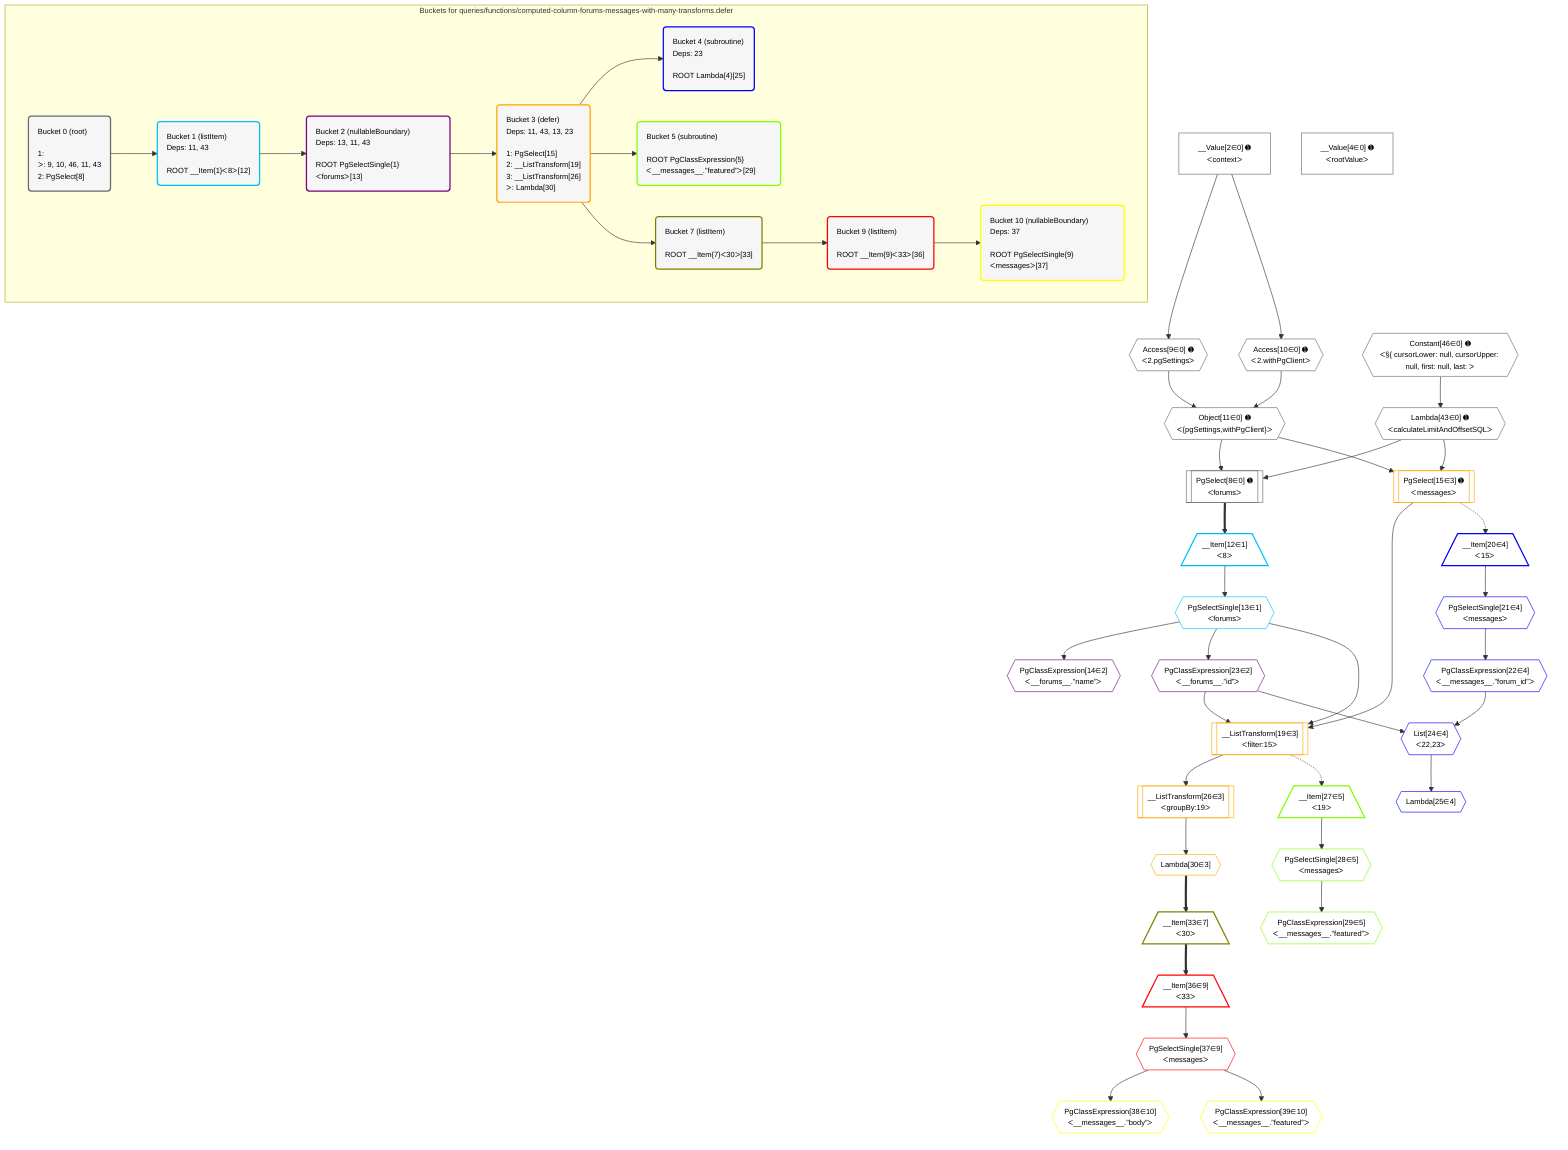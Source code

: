 %%{init: {'themeVariables': { 'fontSize': '12px'}}}%%
graph TD
    classDef path fill:#eee,stroke:#000,color:#000
    classDef plan fill:#fff,stroke-width:1px,color:#000
    classDef itemplan fill:#fff,stroke-width:2px,color:#000
    classDef unbatchedplan fill:#dff,stroke-width:1px,color:#000
    classDef sideeffectplan fill:#fcc,stroke-width:2px,color:#000
    classDef bucket fill:#f6f6f6,color:#000,stroke-width:2px,text-align:left


    %% plan dependencies
    PgSelect8[["PgSelect[8∈0] ➊<br />ᐸforumsᐳ"]]:::plan
    Object11{{"Object[11∈0] ➊<br />ᐸ{pgSettings,withPgClient}ᐳ"}}:::plan
    Lambda43{{"Lambda[43∈0] ➊<br />ᐸcalculateLimitAndOffsetSQLᐳ"}}:::plan
    Object11 & Lambda43 --> PgSelect8
    Access9{{"Access[9∈0] ➊<br />ᐸ2.pgSettingsᐳ"}}:::plan
    Access10{{"Access[10∈0] ➊<br />ᐸ2.withPgClientᐳ"}}:::plan
    Access9 & Access10 --> Object11
    __Value2["__Value[2∈0] ➊<br />ᐸcontextᐳ"]:::plan
    __Value2 --> Access9
    __Value2 --> Access10
    Constant46{{"Constant[46∈0] ➊<br />ᐸ§{ cursorLower: null, cursorUpper: null, first: null, last: ᐳ"}}:::plan
    Constant46 --> Lambda43
    __Value4["__Value[4∈0] ➊<br />ᐸrootValueᐳ"]:::plan
    __Item12[/"__Item[12∈1]<br />ᐸ8ᐳ"\]:::itemplan
    PgSelect8 ==> __Item12
    PgSelectSingle13{{"PgSelectSingle[13∈1]<br />ᐸforumsᐳ"}}:::plan
    __Item12 --> PgSelectSingle13
    PgClassExpression14{{"PgClassExpression[14∈2]<br />ᐸ__forums__.”name”ᐳ"}}:::plan
    PgSelectSingle13 --> PgClassExpression14
    PgClassExpression23{{"PgClassExpression[23∈2]<br />ᐸ__forums__.”id”ᐳ"}}:::plan
    PgSelectSingle13 --> PgClassExpression23
    __ListTransform19[["__ListTransform[19∈3]<br />ᐸfilter:15ᐳ"]]:::plan
    PgSelect15[["PgSelect[15∈3] ➊<br />ᐸmessagesᐳ"]]:::plan
    PgSelect15 & PgSelectSingle13 & PgClassExpression23 --> __ListTransform19
    Object11 & Lambda43 --> PgSelect15
    __ListTransform26[["__ListTransform[26∈3]<br />ᐸgroupBy:19ᐳ"]]:::plan
    __ListTransform19 --> __ListTransform26
    Lambda30{{"Lambda[30∈3]"}}:::plan
    __ListTransform26 --> Lambda30
    List24{{"List[24∈4]<br />ᐸ22,23ᐳ"}}:::plan
    PgClassExpression22{{"PgClassExpression[22∈4]<br />ᐸ__messages__.”forum_id”ᐳ"}}:::plan
    PgClassExpression22 & PgClassExpression23 --> List24
    __Item20[/"__Item[20∈4]<br />ᐸ15ᐳ"\]:::itemplan
    PgSelect15 -.-> __Item20
    PgSelectSingle21{{"PgSelectSingle[21∈4]<br />ᐸmessagesᐳ"}}:::plan
    __Item20 --> PgSelectSingle21
    PgSelectSingle21 --> PgClassExpression22
    Lambda25{{"Lambda[25∈4]"}}:::plan
    List24 --> Lambda25
    __Item27[/"__Item[27∈5]<br />ᐸ19ᐳ"\]:::itemplan
    __ListTransform19 -.-> __Item27
    PgSelectSingle28{{"PgSelectSingle[28∈5]<br />ᐸmessagesᐳ"}}:::plan
    __Item27 --> PgSelectSingle28
    PgClassExpression29{{"PgClassExpression[29∈5]<br />ᐸ__messages__.”featured”ᐳ"}}:::plan
    PgSelectSingle28 --> PgClassExpression29
    __Item33[/"__Item[33∈7]<br />ᐸ30ᐳ"\]:::itemplan
    Lambda30 ==> __Item33
    __Item36[/"__Item[36∈9]<br />ᐸ33ᐳ"\]:::itemplan
    __Item33 ==> __Item36
    PgSelectSingle37{{"PgSelectSingle[37∈9]<br />ᐸmessagesᐳ"}}:::plan
    __Item36 --> PgSelectSingle37
    PgClassExpression38{{"PgClassExpression[38∈10]<br />ᐸ__messages__.”body”ᐳ"}}:::plan
    PgSelectSingle37 --> PgClassExpression38
    PgClassExpression39{{"PgClassExpression[39∈10]<br />ᐸ__messages__.”featured”ᐳ"}}:::plan
    PgSelectSingle37 --> PgClassExpression39

    %% define steps

    subgraph "Buckets for queries/functions/computed-column-forums-messages-with-many-transforms.defer"
    Bucket0("Bucket 0 (root)<br /><br />1: <br />ᐳ: 9, 10, 46, 11, 43<br />2: PgSelect[8]"):::bucket
    classDef bucket0 stroke:#696969
    class Bucket0,__Value2,__Value4,PgSelect8,Access9,Access10,Object11,Lambda43,Constant46 bucket0
    Bucket1("Bucket 1 (listItem)<br />Deps: 11, 43<br /><br />ROOT __Item{1}ᐸ8ᐳ[12]"):::bucket
    classDef bucket1 stroke:#00bfff
    class Bucket1,__Item12,PgSelectSingle13 bucket1
    Bucket2("Bucket 2 (nullableBoundary)<br />Deps: 13, 11, 43<br /><br />ROOT PgSelectSingle{1}ᐸforumsᐳ[13]"):::bucket
    classDef bucket2 stroke:#7f007f
    class Bucket2,PgClassExpression14,PgClassExpression23 bucket2
    Bucket3("Bucket 3 (defer)<br />Deps: 11, 43, 13, 23<br /><br />1: PgSelect[15]<br />2: __ListTransform[19]<br />3: __ListTransform[26]<br />ᐳ: Lambda[30]"):::bucket
    classDef bucket3 stroke:#ffa500
    class Bucket3,PgSelect15,__ListTransform19,__ListTransform26,Lambda30 bucket3
    Bucket4("Bucket 4 (subroutine)<br />Deps: 23<br /><br />ROOT Lambda{4}[25]"):::bucket
    classDef bucket4 stroke:#0000ff
    class Bucket4,__Item20,PgSelectSingle21,PgClassExpression22,List24,Lambda25 bucket4
    Bucket5("Bucket 5 (subroutine)<br /><br />ROOT PgClassExpression{5}ᐸ__messages__.”featured”ᐳ[29]"):::bucket
    classDef bucket5 stroke:#7fff00
    class Bucket5,__Item27,PgSelectSingle28,PgClassExpression29 bucket5
    Bucket7("Bucket 7 (listItem)<br /><br />ROOT __Item{7}ᐸ30ᐳ[33]"):::bucket
    classDef bucket7 stroke:#808000
    class Bucket7,__Item33 bucket7
    Bucket9("Bucket 9 (listItem)<br /><br />ROOT __Item{9}ᐸ33ᐳ[36]"):::bucket
    classDef bucket9 stroke:#ff0000
    class Bucket9,__Item36,PgSelectSingle37 bucket9
    Bucket10("Bucket 10 (nullableBoundary)<br />Deps: 37<br /><br />ROOT PgSelectSingle{9}ᐸmessagesᐳ[37]"):::bucket
    classDef bucket10 stroke:#ffff00
    class Bucket10,PgClassExpression38,PgClassExpression39 bucket10
    Bucket0 --> Bucket1
    Bucket1 --> Bucket2
    Bucket2 --> Bucket3
    Bucket3 --> Bucket4 & Bucket5 & Bucket7
    Bucket7 --> Bucket9
    Bucket9 --> Bucket10
    end